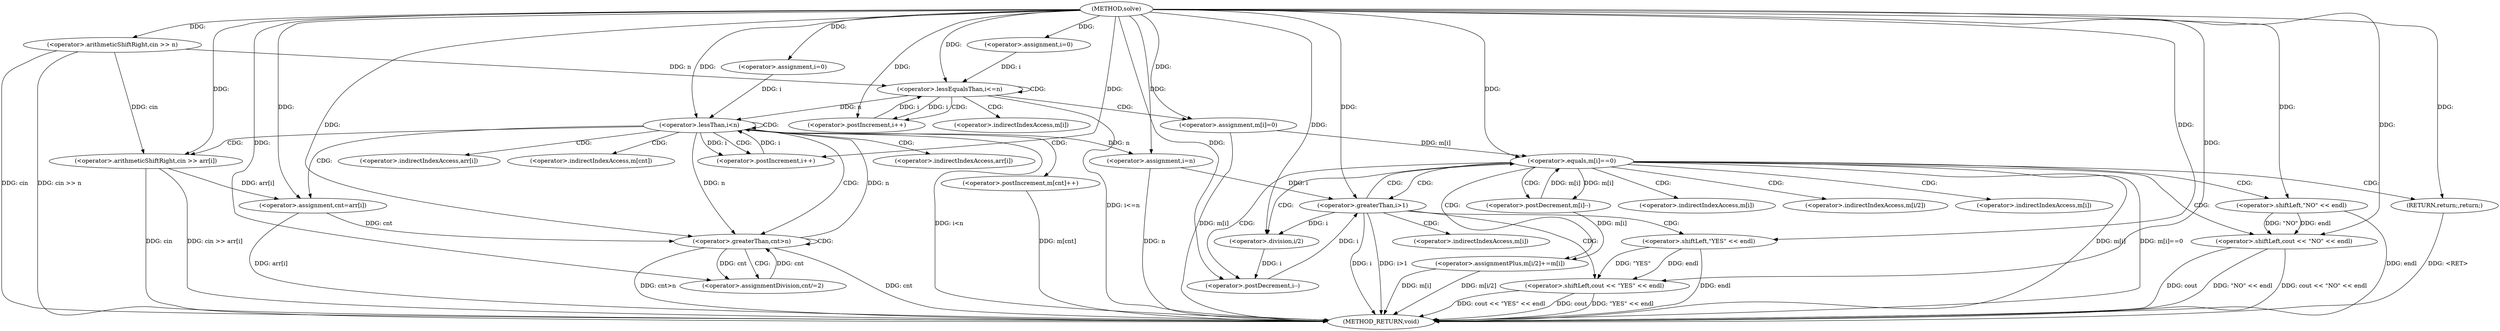 digraph "solve" {  
"1000103" [label = "(METHOD,solve)" ]
"1000202" [label = "(METHOD_RETURN,void)" ]
"1000106" [label = "(<operator>.arithmeticShiftRight,cin >> n)" ]
"1000197" [label = "(<operator>.shiftLeft,cout << \"YES\" << endl)" ]
"1000113" [label = "(<operator>.assignment,i=0)" ]
"1000116" [label = "(<operator>.lessEqualsThan,i<=n)" ]
"1000119" [label = "(<operator>.postIncrement,i++)" ]
"1000121" [label = "(<operator>.assignment,m[i]=0)" ]
"1000128" [label = "(<operator>.assignment,i=0)" ]
"1000131" [label = "(<operator>.lessThan,i<n)" ]
"1000134" [label = "(<operator>.postIncrement,i++)" ]
"1000162" [label = "(<operator>.assignment,i=n)" ]
"1000165" [label = "(<operator>.greaterThan,i>1)" ]
"1000168" [label = "(<operator>.postDecrement,i--)" ]
"1000137" [label = "(<operator>.arithmeticShiftRight,cin >> arr[i])" ]
"1000143" [label = "(<operator>.assignment,cnt=arr[i])" ]
"1000156" [label = "(<operator>.postIncrement,m[cnt]++)" ]
"1000184" [label = "(<operator>.postDecrement,m[i]--)" ]
"1000188" [label = "(<operator>.assignmentPlus,m[i/2]+=m[i])" ]
"1000199" [label = "(<operator>.shiftLeft,\"YES\" << endl)" ]
"1000149" [label = "(<operator>.greaterThan,cnt>n)" ]
"1000172" [label = "(<operator>.equals,m[i]==0)" ]
"1000153" [label = "(<operator>.assignmentDivision,cnt/=2)" ]
"1000178" [label = "(<operator>.shiftLeft,cout << \"NO\" << endl)" ]
"1000183" [label = "(RETURN,return;,return;)" ]
"1000191" [label = "(<operator>.division,i/2)" ]
"1000180" [label = "(<operator>.shiftLeft,\"NO\" << endl)" ]
"1000122" [label = "(<operator>.indirectIndexAccess,m[i])" ]
"1000139" [label = "(<operator>.indirectIndexAccess,arr[i])" ]
"1000145" [label = "(<operator>.indirectIndexAccess,arr[i])" ]
"1000157" [label = "(<operator>.indirectIndexAccess,m[cnt])" ]
"1000185" [label = "(<operator>.indirectIndexAccess,m[i])" ]
"1000189" [label = "(<operator>.indirectIndexAccess,m[i/2])" ]
"1000194" [label = "(<operator>.indirectIndexAccess,m[i])" ]
"1000173" [label = "(<operator>.indirectIndexAccess,m[i])" ]
  "1000183" -> "1000202"  [ label = "DDG: <RET>"] 
  "1000106" -> "1000202"  [ label = "DDG: cin"] 
  "1000106" -> "1000202"  [ label = "DDG: cin >> n"] 
  "1000116" -> "1000202"  [ label = "DDG: i<=n"] 
  "1000131" -> "1000202"  [ label = "DDG: i<n"] 
  "1000162" -> "1000202"  [ label = "DDG: n"] 
  "1000165" -> "1000202"  [ label = "DDG: i"] 
  "1000165" -> "1000202"  [ label = "DDG: i>1"] 
  "1000197" -> "1000202"  [ label = "DDG: cout"] 
  "1000199" -> "1000202"  [ label = "DDG: endl"] 
  "1000197" -> "1000202"  [ label = "DDG: \"YES\" << endl"] 
  "1000197" -> "1000202"  [ label = "DDG: cout << \"YES\" << endl"] 
  "1000172" -> "1000202"  [ label = "DDG: m[i]"] 
  "1000172" -> "1000202"  [ label = "DDG: m[i]==0"] 
  "1000188" -> "1000202"  [ label = "DDG: m[i/2]"] 
  "1000188" -> "1000202"  [ label = "DDG: m[i]"] 
  "1000178" -> "1000202"  [ label = "DDG: cout"] 
  "1000180" -> "1000202"  [ label = "DDG: endl"] 
  "1000178" -> "1000202"  [ label = "DDG: \"NO\" << endl"] 
  "1000178" -> "1000202"  [ label = "DDG: cout << \"NO\" << endl"] 
  "1000137" -> "1000202"  [ label = "DDG: cin"] 
  "1000137" -> "1000202"  [ label = "DDG: cin >> arr[i]"] 
  "1000143" -> "1000202"  [ label = "DDG: arr[i]"] 
  "1000149" -> "1000202"  [ label = "DDG: cnt"] 
  "1000149" -> "1000202"  [ label = "DDG: cnt>n"] 
  "1000156" -> "1000202"  [ label = "DDG: m[cnt]"] 
  "1000121" -> "1000202"  [ label = "DDG: m[i]"] 
  "1000103" -> "1000106"  [ label = "DDG: "] 
  "1000103" -> "1000113"  [ label = "DDG: "] 
  "1000103" -> "1000121"  [ label = "DDG: "] 
  "1000103" -> "1000128"  [ label = "DDG: "] 
  "1000131" -> "1000162"  [ label = "DDG: n"] 
  "1000103" -> "1000162"  [ label = "DDG: "] 
  "1000103" -> "1000197"  [ label = "DDG: "] 
  "1000199" -> "1000197"  [ label = "DDG: endl"] 
  "1000199" -> "1000197"  [ label = "DDG: \"YES\""] 
  "1000113" -> "1000116"  [ label = "DDG: i"] 
  "1000119" -> "1000116"  [ label = "DDG: i"] 
  "1000103" -> "1000116"  [ label = "DDG: "] 
  "1000106" -> "1000116"  [ label = "DDG: n"] 
  "1000116" -> "1000119"  [ label = "DDG: i"] 
  "1000103" -> "1000119"  [ label = "DDG: "] 
  "1000128" -> "1000131"  [ label = "DDG: i"] 
  "1000134" -> "1000131"  [ label = "DDG: i"] 
  "1000103" -> "1000131"  [ label = "DDG: "] 
  "1000116" -> "1000131"  [ label = "DDG: n"] 
  "1000149" -> "1000131"  [ label = "DDG: n"] 
  "1000131" -> "1000134"  [ label = "DDG: i"] 
  "1000103" -> "1000134"  [ label = "DDG: "] 
  "1000137" -> "1000143"  [ label = "DDG: arr[i]"] 
  "1000162" -> "1000165"  [ label = "DDG: i"] 
  "1000168" -> "1000165"  [ label = "DDG: i"] 
  "1000103" -> "1000165"  [ label = "DDG: "] 
  "1000191" -> "1000168"  [ label = "DDG: i"] 
  "1000103" -> "1000168"  [ label = "DDG: "] 
  "1000184" -> "1000188"  [ label = "DDG: m[i]"] 
  "1000103" -> "1000199"  [ label = "DDG: "] 
  "1000106" -> "1000137"  [ label = "DDG: cin"] 
  "1000103" -> "1000137"  [ label = "DDG: "] 
  "1000103" -> "1000143"  [ label = "DDG: "] 
  "1000172" -> "1000184"  [ label = "DDG: m[i]"] 
  "1000143" -> "1000149"  [ label = "DDG: cnt"] 
  "1000153" -> "1000149"  [ label = "DDG: cnt"] 
  "1000103" -> "1000149"  [ label = "DDG: "] 
  "1000131" -> "1000149"  [ label = "DDG: n"] 
  "1000103" -> "1000153"  [ label = "DDG: "] 
  "1000121" -> "1000172"  [ label = "DDG: m[i]"] 
  "1000184" -> "1000172"  [ label = "DDG: m[i]"] 
  "1000103" -> "1000172"  [ label = "DDG: "] 
  "1000103" -> "1000183"  [ label = "DDG: "] 
  "1000149" -> "1000153"  [ label = "DDG: cnt"] 
  "1000103" -> "1000178"  [ label = "DDG: "] 
  "1000180" -> "1000178"  [ label = "DDG: endl"] 
  "1000180" -> "1000178"  [ label = "DDG: \"NO\""] 
  "1000165" -> "1000191"  [ label = "DDG: i"] 
  "1000103" -> "1000191"  [ label = "DDG: "] 
  "1000103" -> "1000180"  [ label = "DDG: "] 
  "1000116" -> "1000119"  [ label = "CDG: "] 
  "1000116" -> "1000122"  [ label = "CDG: "] 
  "1000116" -> "1000121"  [ label = "CDG: "] 
  "1000116" -> "1000116"  [ label = "CDG: "] 
  "1000131" -> "1000156"  [ label = "CDG: "] 
  "1000131" -> "1000139"  [ label = "CDG: "] 
  "1000131" -> "1000157"  [ label = "CDG: "] 
  "1000131" -> "1000149"  [ label = "CDG: "] 
  "1000131" -> "1000131"  [ label = "CDG: "] 
  "1000131" -> "1000143"  [ label = "CDG: "] 
  "1000131" -> "1000137"  [ label = "CDG: "] 
  "1000131" -> "1000145"  [ label = "CDG: "] 
  "1000131" -> "1000134"  [ label = "CDG: "] 
  "1000165" -> "1000199"  [ label = "CDG: "] 
  "1000165" -> "1000197"  [ label = "CDG: "] 
  "1000165" -> "1000172"  [ label = "CDG: "] 
  "1000165" -> "1000173"  [ label = "CDG: "] 
  "1000149" -> "1000153"  [ label = "CDG: "] 
  "1000149" -> "1000149"  [ label = "CDG: "] 
  "1000172" -> "1000191"  [ label = "CDG: "] 
  "1000172" -> "1000180"  [ label = "CDG: "] 
  "1000172" -> "1000183"  [ label = "CDG: "] 
  "1000172" -> "1000165"  [ label = "CDG: "] 
  "1000172" -> "1000189"  [ label = "CDG: "] 
  "1000172" -> "1000168"  [ label = "CDG: "] 
  "1000172" -> "1000178"  [ label = "CDG: "] 
  "1000172" -> "1000188"  [ label = "CDG: "] 
  "1000172" -> "1000194"  [ label = "CDG: "] 
  "1000172" -> "1000184"  [ label = "CDG: "] 
  "1000172" -> "1000185"  [ label = "CDG: "] 
}
